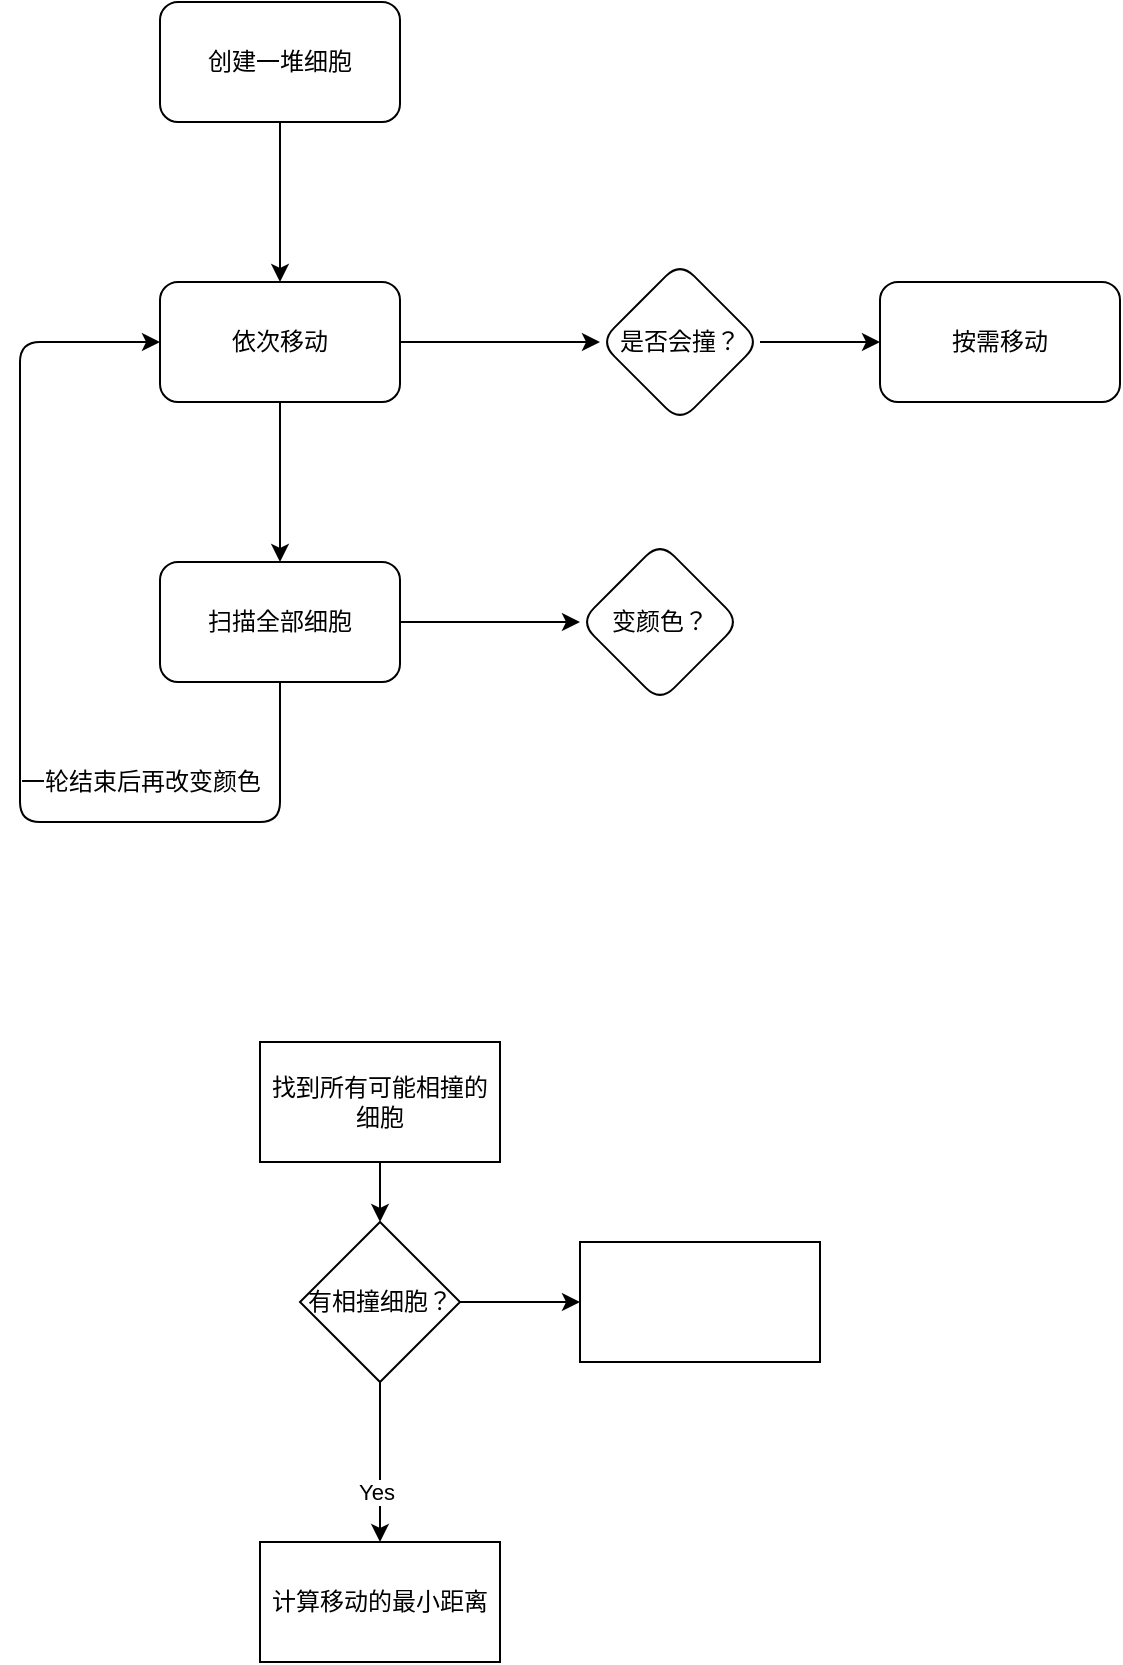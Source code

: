 <mxfile>
    <diagram id="IjHVSttKqiaAJNcIJwFN" name="第 1 页">
        <mxGraphModel dx="607" dy="782" grid="1" gridSize="10" guides="1" tooltips="1" connect="1" arrows="1" fold="1" page="1" pageScale="1" pageWidth="900" pageHeight="1300" math="0" shadow="0">
            <root>
                <mxCell id="0"/>
                <mxCell id="1" parent="0"/>
                <mxCell id="4" value="" style="edgeStyle=none;html=1;" edge="1" parent="1" source="2" target="3">
                    <mxGeometry relative="1" as="geometry"/>
                </mxCell>
                <mxCell id="2" value="创建一堆细胞" style="rounded=1;whiteSpace=wrap;html=1;" vertex="1" parent="1">
                    <mxGeometry x="390" y="110" width="120" height="60" as="geometry"/>
                </mxCell>
                <mxCell id="22" value="" style="edgeStyle=none;html=1;" edge="1" parent="1" source="3" target="21">
                    <mxGeometry relative="1" as="geometry"/>
                </mxCell>
                <mxCell id="3" value="依次移动" style="whiteSpace=wrap;html=1;rounded=1;" vertex="1" parent="1">
                    <mxGeometry x="390" y="250" width="120" height="60" as="geometry"/>
                </mxCell>
                <mxCell id="17" value="" style="edgeStyle=none;html=1;exitX=0.5;exitY=1;exitDx=0;exitDy=0;" edge="1" parent="1" source="3" target="16">
                    <mxGeometry relative="1" as="geometry"/>
                </mxCell>
                <mxCell id="19" value="" style="edgeStyle=none;html=1;" edge="1" parent="1" source="16" target="18">
                    <mxGeometry relative="1" as="geometry"/>
                </mxCell>
                <mxCell id="16" value="扫描全部细胞" style="whiteSpace=wrap;html=1;rounded=1;" vertex="1" parent="1">
                    <mxGeometry x="390" y="390" width="120" height="60" as="geometry"/>
                </mxCell>
                <mxCell id="18" value="变颜色？" style="rhombus;whiteSpace=wrap;html=1;rounded=1;" vertex="1" parent="1">
                    <mxGeometry x="600" y="380" width="80" height="80" as="geometry"/>
                </mxCell>
                <mxCell id="24" value="" style="edgeStyle=none;html=1;" edge="1" parent="1" source="21" target="23">
                    <mxGeometry relative="1" as="geometry"/>
                </mxCell>
                <mxCell id="21" value="是否会撞？" style="rhombus;whiteSpace=wrap;html=1;rounded=1;" vertex="1" parent="1">
                    <mxGeometry x="610" y="240" width="80" height="80" as="geometry"/>
                </mxCell>
                <mxCell id="23" value="按需移动" style="whiteSpace=wrap;html=1;rounded=1;" vertex="1" parent="1">
                    <mxGeometry x="750" y="250" width="120" height="60" as="geometry"/>
                </mxCell>
                <mxCell id="25" value="一轮结束后再改变颜色" style="text;html=1;align=center;verticalAlign=middle;resizable=0;points=[];autosize=1;strokeColor=none;fillColor=none;" vertex="1" parent="1">
                    <mxGeometry x="310" y="490" width="140" height="20" as="geometry"/>
                </mxCell>
                <mxCell id="26" value="" style="endArrow=classic;html=1;exitX=0.5;exitY=1;exitDx=0;exitDy=0;entryX=0;entryY=0.5;entryDx=0;entryDy=0;" edge="1" parent="1" source="16" target="3">
                    <mxGeometry width="50" height="50" relative="1" as="geometry">
                        <mxPoint x="230" y="710" as="sourcePoint"/>
                        <mxPoint x="450" y="550" as="targetPoint"/>
                        <Array as="points">
                            <mxPoint x="450" y="520"/>
                            <mxPoint x="320" y="520"/>
                            <mxPoint x="320" y="280"/>
                        </Array>
                    </mxGeometry>
                </mxCell>
                <mxCell id="32" value="" style="edgeStyle=none;html=1;" edge="1" parent="1" source="28" target="31">
                    <mxGeometry relative="1" as="geometry"/>
                </mxCell>
                <mxCell id="28" value="找到所有可能相撞的细胞" style="whiteSpace=wrap;html=1;" vertex="1" parent="1">
                    <mxGeometry x="440" y="630" width="120" height="60" as="geometry"/>
                </mxCell>
                <mxCell id="29" value="计算移动的最小距离" style="whiteSpace=wrap;html=1;" vertex="1" parent="1">
                    <mxGeometry x="440" y="880" width="120" height="60" as="geometry"/>
                </mxCell>
                <mxCell id="33" value="" style="edgeStyle=none;html=1;" edge="1" parent="1" source="31" target="29">
                    <mxGeometry relative="1" as="geometry"/>
                </mxCell>
                <mxCell id="34" value="Yes" style="edgeLabel;html=1;align=center;verticalAlign=middle;resizable=0;points=[];" vertex="1" connectable="0" parent="33">
                    <mxGeometry x="0.375" y="-2" relative="1" as="geometry">
                        <mxPoint as="offset"/>
                    </mxGeometry>
                </mxCell>
                <mxCell id="36" value="" style="edgeStyle=none;html=1;" edge="1" parent="1" source="31" target="35">
                    <mxGeometry relative="1" as="geometry"/>
                </mxCell>
                <mxCell id="31" value="有相撞细胞？" style="rhombus;whiteSpace=wrap;html=1;" vertex="1" parent="1">
                    <mxGeometry x="460" y="720" width="80" height="80" as="geometry"/>
                </mxCell>
                <mxCell id="35" value="" style="whiteSpace=wrap;html=1;" vertex="1" parent="1">
                    <mxGeometry x="600" y="730" width="120" height="60" as="geometry"/>
                </mxCell>
            </root>
        </mxGraphModel>
    </diagram>
</mxfile>